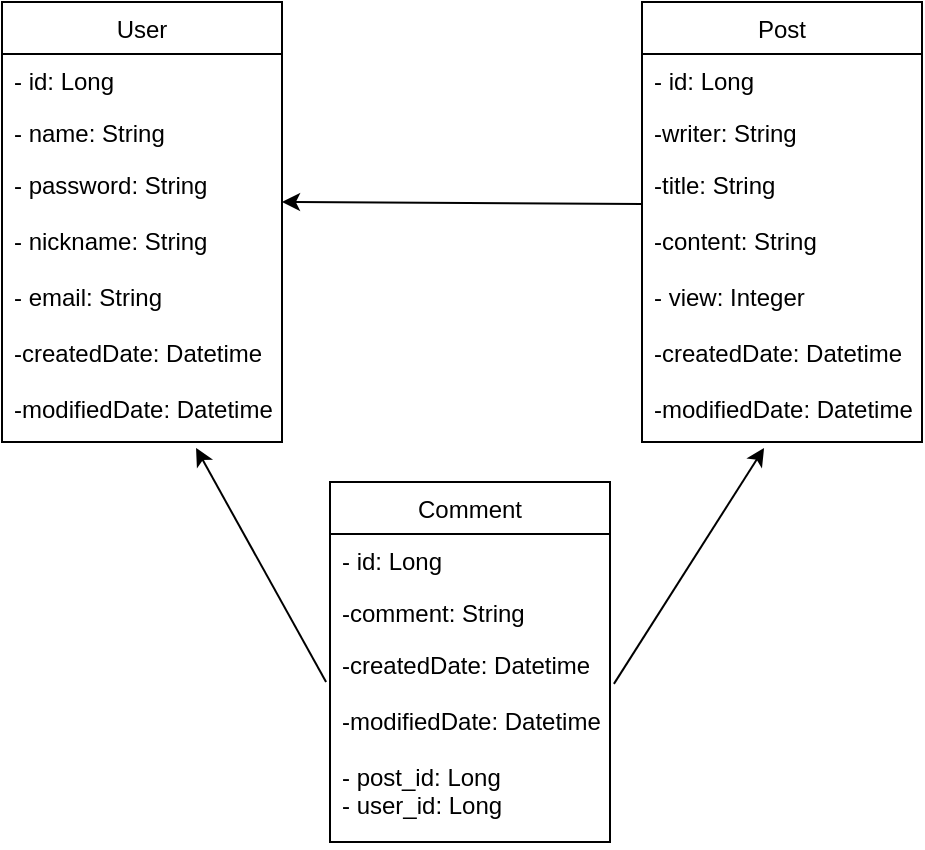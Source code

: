 <mxfile version="20.0.4" type="github">
  <diagram id="C5RBs43oDa-KdzZeNtuy" name="Page-1">
    <mxGraphModel dx="1422" dy="793" grid="1" gridSize="10" guides="1" tooltips="1" connect="1" arrows="1" fold="1" page="1" pageScale="1" pageWidth="827" pageHeight="1169" math="0" shadow="0">
      <root>
        <mxCell id="WIyWlLk6GJQsqaUBKTNV-0" />
        <mxCell id="WIyWlLk6GJQsqaUBKTNV-1" parent="WIyWlLk6GJQsqaUBKTNV-0" />
        <mxCell id="jY0ZF-mh6kjcBk6TCegO-0" value="User" style="swimlane;fontStyle=0;childLayout=stackLayout;horizontal=1;startSize=26;fillColor=none;horizontalStack=0;resizeParent=1;resizeParentMax=0;resizeLast=0;collapsible=1;marginBottom=0;" vertex="1" parent="WIyWlLk6GJQsqaUBKTNV-1">
          <mxGeometry x="180" y="100" width="140" height="220" as="geometry" />
        </mxCell>
        <mxCell id="jY0ZF-mh6kjcBk6TCegO-1" value="- id: Long" style="text;strokeColor=none;fillColor=none;align=left;verticalAlign=top;spacingLeft=4;spacingRight=4;overflow=hidden;rotatable=0;points=[[0,0.5],[1,0.5]];portConstraint=eastwest;" vertex="1" parent="jY0ZF-mh6kjcBk6TCegO-0">
          <mxGeometry y="26" width="140" height="26" as="geometry" />
        </mxCell>
        <mxCell id="jY0ZF-mh6kjcBk6TCegO-2" value="- name: String" style="text;strokeColor=none;fillColor=none;align=left;verticalAlign=top;spacingLeft=4;spacingRight=4;overflow=hidden;rotatable=0;points=[[0,0.5],[1,0.5]];portConstraint=eastwest;" vertex="1" parent="jY0ZF-mh6kjcBk6TCegO-0">
          <mxGeometry y="52" width="140" height="26" as="geometry" />
        </mxCell>
        <mxCell id="jY0ZF-mh6kjcBk6TCegO-3" value="- password: String&#xa;&#xa;- nickname: String&#xa;&#xa;- email: String&#xa;&#xa;-createdDate: Datetime&#xa;&#xa;-modifiedDate: Datetime&#xa;" style="text;strokeColor=none;fillColor=none;align=left;verticalAlign=top;spacingLeft=4;spacingRight=4;overflow=hidden;rotatable=0;points=[[0,0.5],[1,0.5]];portConstraint=eastwest;" vertex="1" parent="jY0ZF-mh6kjcBk6TCegO-0">
          <mxGeometry y="78" width="140" height="142" as="geometry" />
        </mxCell>
        <mxCell id="jY0ZF-mh6kjcBk6TCegO-4" value="Post" style="swimlane;fontStyle=0;childLayout=stackLayout;horizontal=1;startSize=26;fillColor=none;horizontalStack=0;resizeParent=1;resizeParentMax=0;resizeLast=0;collapsible=1;marginBottom=0;" vertex="1" parent="WIyWlLk6GJQsqaUBKTNV-1">
          <mxGeometry x="500" y="100" width="140" height="220" as="geometry" />
        </mxCell>
        <mxCell id="jY0ZF-mh6kjcBk6TCegO-5" value="- id: Long" style="text;strokeColor=none;fillColor=none;align=left;verticalAlign=top;spacingLeft=4;spacingRight=4;overflow=hidden;rotatable=0;points=[[0,0.5],[1,0.5]];portConstraint=eastwest;" vertex="1" parent="jY0ZF-mh6kjcBk6TCegO-4">
          <mxGeometry y="26" width="140" height="26" as="geometry" />
        </mxCell>
        <mxCell id="jY0ZF-mh6kjcBk6TCegO-6" value="-writer: String" style="text;strokeColor=none;fillColor=none;align=left;verticalAlign=top;spacingLeft=4;spacingRight=4;overflow=hidden;rotatable=0;points=[[0,0.5],[1,0.5]];portConstraint=eastwest;" vertex="1" parent="jY0ZF-mh6kjcBk6TCegO-4">
          <mxGeometry y="52" width="140" height="26" as="geometry" />
        </mxCell>
        <mxCell id="jY0ZF-mh6kjcBk6TCegO-7" value="-title: String&#xa;&#xa;-content: String&#xa;&#xa;- view: Integer &#xa;&#xa;-createdDate: Datetime&#xa;&#xa;-modifiedDate: Datetime&#xa;" style="text;strokeColor=none;fillColor=none;align=left;verticalAlign=top;spacingLeft=4;spacingRight=4;overflow=hidden;rotatable=0;points=[[0,0.5],[1,0.5]];portConstraint=eastwest;" vertex="1" parent="jY0ZF-mh6kjcBk6TCegO-4">
          <mxGeometry y="78" width="140" height="142" as="geometry" />
        </mxCell>
        <mxCell id="jY0ZF-mh6kjcBk6TCegO-8" value="Comment" style="swimlane;fontStyle=0;childLayout=stackLayout;horizontal=1;startSize=26;fillColor=none;horizontalStack=0;resizeParent=1;resizeParentMax=0;resizeLast=0;collapsible=1;marginBottom=0;" vertex="1" parent="WIyWlLk6GJQsqaUBKTNV-1">
          <mxGeometry x="344" y="340" width="140" height="180" as="geometry" />
        </mxCell>
        <mxCell id="jY0ZF-mh6kjcBk6TCegO-9" value="- id: Long" style="text;strokeColor=none;fillColor=none;align=left;verticalAlign=top;spacingLeft=4;spacingRight=4;overflow=hidden;rotatable=0;points=[[0,0.5],[1,0.5]];portConstraint=eastwest;" vertex="1" parent="jY0ZF-mh6kjcBk6TCegO-8">
          <mxGeometry y="26" width="140" height="26" as="geometry" />
        </mxCell>
        <mxCell id="jY0ZF-mh6kjcBk6TCegO-10" value="-comment: String" style="text;strokeColor=none;fillColor=none;align=left;verticalAlign=top;spacingLeft=4;spacingRight=4;overflow=hidden;rotatable=0;points=[[0,0.5],[1,0.5]];portConstraint=eastwest;" vertex="1" parent="jY0ZF-mh6kjcBk6TCegO-8">
          <mxGeometry y="52" width="140" height="26" as="geometry" />
        </mxCell>
        <mxCell id="jY0ZF-mh6kjcBk6TCegO-11" value="-createdDate: Datetime&#xa;&#xa;-modifiedDate: Datetime&#xa;&#xa;- post_id: Long&#xa;- user_id: Long&#xa;" style="text;strokeColor=none;fillColor=none;align=left;verticalAlign=top;spacingLeft=4;spacingRight=4;overflow=hidden;rotatable=0;points=[[0,0.5],[1,0.5]];portConstraint=eastwest;" vertex="1" parent="jY0ZF-mh6kjcBk6TCegO-8">
          <mxGeometry y="78" width="140" height="102" as="geometry" />
        </mxCell>
        <mxCell id="jY0ZF-mh6kjcBk6TCegO-13" value="" style="endArrow=classic;html=1;rounded=0;exitX=0;exitY=0.162;exitDx=0;exitDy=0;exitPerimeter=0;" edge="1" parent="WIyWlLk6GJQsqaUBKTNV-1" source="jY0ZF-mh6kjcBk6TCegO-7">
          <mxGeometry width="50" height="50" relative="1" as="geometry">
            <mxPoint x="560" y="420" as="sourcePoint" />
            <mxPoint x="320" y="200" as="targetPoint" />
          </mxGeometry>
        </mxCell>
        <mxCell id="jY0ZF-mh6kjcBk6TCegO-14" value="" style="endArrow=classic;html=1;rounded=0;exitX=1.014;exitY=0.225;exitDx=0;exitDy=0;exitPerimeter=0;entryX=0.436;entryY=1.021;entryDx=0;entryDy=0;entryPerimeter=0;" edge="1" parent="WIyWlLk6GJQsqaUBKTNV-1" source="jY0ZF-mh6kjcBk6TCegO-11" target="jY0ZF-mh6kjcBk6TCegO-7">
          <mxGeometry width="50" height="50" relative="1" as="geometry">
            <mxPoint x="390" y="430" as="sourcePoint" />
            <mxPoint x="440" y="380" as="targetPoint" />
          </mxGeometry>
        </mxCell>
        <mxCell id="jY0ZF-mh6kjcBk6TCegO-15" value="" style="endArrow=classic;html=1;rounded=0;exitX=-0.014;exitY=0.216;exitDx=0;exitDy=0;exitPerimeter=0;entryX=0.693;entryY=1.021;entryDx=0;entryDy=0;entryPerimeter=0;" edge="1" parent="WIyWlLk6GJQsqaUBKTNV-1" source="jY0ZF-mh6kjcBk6TCegO-11" target="jY0ZF-mh6kjcBk6TCegO-3">
          <mxGeometry width="50" height="50" relative="1" as="geometry">
            <mxPoint x="390" y="430" as="sourcePoint" />
            <mxPoint x="440" y="380" as="targetPoint" />
          </mxGeometry>
        </mxCell>
      </root>
    </mxGraphModel>
  </diagram>
</mxfile>
